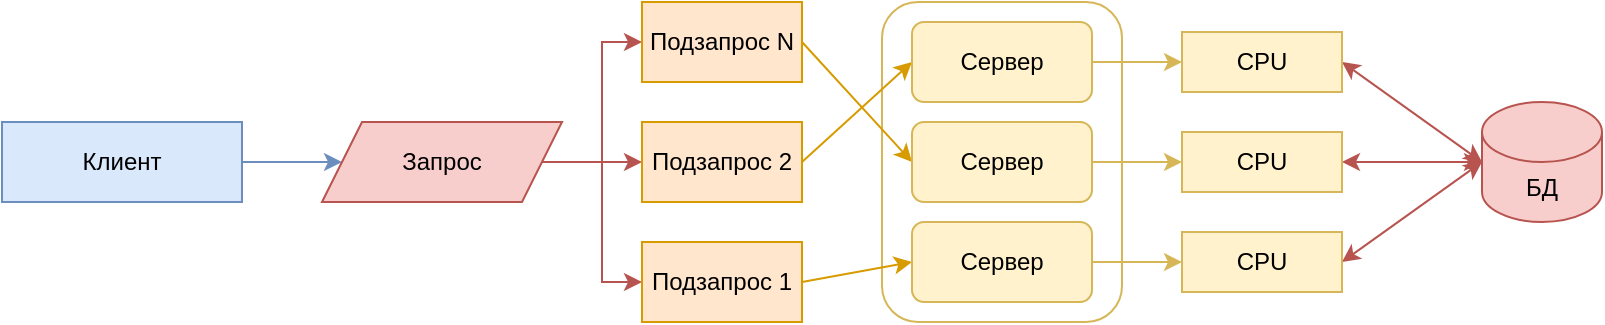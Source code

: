 <mxfile version="16.0.2" type="device"><diagram id="_BkT3M4JAzoVxBY-wEo7" name="Страница 1"><mxGraphModel dx="270" dy="649" grid="1" gridSize="10" guides="1" tooltips="1" connect="1" arrows="1" fold="1" page="1" pageScale="1" pageWidth="827" pageHeight="1169" math="0" shadow="0"><root><mxCell id="0"/><mxCell id="1" parent="0"/><mxCell id="sOVMIPrE8C23VUxdu5zD-6" value="" style="rounded=1;whiteSpace=wrap;html=1;fillColor=none;strokeColor=#d6b656;" parent="1" vertex="1"><mxGeometry x="560" y="180" width="120" height="160" as="geometry"/></mxCell><mxCell id="sOVMIPrE8C23VUxdu5zD-13" style="edgeStyle=none;rounded=0;orthogonalLoop=1;jettySize=auto;html=1;exitX=1;exitY=0.5;exitDx=0;exitDy=0;entryX=0;entryY=0.5;entryDx=0;entryDy=0;fillColor=#dae8fc;strokeColor=#6c8ebf;" parent="1" source="sOVMIPrE8C23VUxdu5zD-1" target="sOVMIPrE8C23VUxdu5zD-2" edge="1"><mxGeometry relative="1" as="geometry"/></mxCell><mxCell id="sOVMIPrE8C23VUxdu5zD-1" value="Клиент" style="rounded=0;whiteSpace=wrap;html=1;fillColor=#dae8fc;strokeColor=#6c8ebf;" parent="1" vertex="1"><mxGeometry x="120" y="240" width="120" height="40" as="geometry"/></mxCell><mxCell id="sOVMIPrE8C23VUxdu5zD-14" style="edgeStyle=orthogonalEdgeStyle;rounded=0;orthogonalLoop=1;jettySize=auto;html=1;exitX=1;exitY=0.5;exitDx=0;exitDy=0;entryX=0;entryY=0.5;entryDx=0;entryDy=0;fillColor=#f8cecc;strokeColor=#b85450;" parent="1" source="sOVMIPrE8C23VUxdu5zD-2" target="sOVMIPrE8C23VUxdu5zD-5" edge="1"><mxGeometry relative="1" as="geometry"/></mxCell><mxCell id="sOVMIPrE8C23VUxdu5zD-15" style="edgeStyle=orthogonalEdgeStyle;rounded=0;orthogonalLoop=1;jettySize=auto;html=1;exitX=1;exitY=0.5;exitDx=0;exitDy=0;entryX=0;entryY=0.5;entryDx=0;entryDy=0;fillColor=#f8cecc;strokeColor=#b85450;" parent="1" source="sOVMIPrE8C23VUxdu5zD-2" target="sOVMIPrE8C23VUxdu5zD-4" edge="1"><mxGeometry relative="1" as="geometry"/></mxCell><mxCell id="sOVMIPrE8C23VUxdu5zD-16" style="edgeStyle=orthogonalEdgeStyle;rounded=0;orthogonalLoop=1;jettySize=auto;html=1;exitX=1;exitY=0.5;exitDx=0;exitDy=0;entryX=0;entryY=0.5;entryDx=0;entryDy=0;fillColor=#f8cecc;strokeColor=#b85450;" parent="1" source="sOVMIPrE8C23VUxdu5zD-2" target="sOVMIPrE8C23VUxdu5zD-3" edge="1"><mxGeometry relative="1" as="geometry"/></mxCell><mxCell id="sOVMIPrE8C23VUxdu5zD-2" value="Запрос" style="shape=parallelogram;perimeter=parallelogramPerimeter;whiteSpace=wrap;html=1;fixedSize=1;fillColor=#f8cecc;strokeColor=#b85450;" parent="1" vertex="1"><mxGeometry x="280" y="240" width="120" height="40" as="geometry"/></mxCell><mxCell id="sOVMIPrE8C23VUxdu5zD-12" style="edgeStyle=none;rounded=0;orthogonalLoop=1;jettySize=auto;html=1;exitX=1;exitY=0.5;exitDx=0;exitDy=0;entryX=0;entryY=0.5;entryDx=0;entryDy=0;fillColor=#ffe6cc;strokeColor=#d79b00;" parent="1" source="sOVMIPrE8C23VUxdu5zD-3" target="sOVMIPrE8C23VUxdu5zD-9" edge="1"><mxGeometry relative="1" as="geometry"/></mxCell><mxCell id="sOVMIPrE8C23VUxdu5zD-3" value="Подзапрос 1" style="rounded=0;whiteSpace=wrap;html=1;fillColor=#ffe6cc;strokeColor=#d79b00;" parent="1" vertex="1"><mxGeometry x="440" y="300" width="80" height="40" as="geometry"/></mxCell><mxCell id="sOVMIPrE8C23VUxdu5zD-10" style="rounded=0;orthogonalLoop=1;jettySize=auto;html=1;exitX=1;exitY=0.5;exitDx=0;exitDy=0;entryX=0;entryY=0.5;entryDx=0;entryDy=0;fillColor=#ffe6cc;strokeColor=#d79b00;" parent="1" source="sOVMIPrE8C23VUxdu5zD-4" target="sOVMIPrE8C23VUxdu5zD-7" edge="1"><mxGeometry relative="1" as="geometry"/></mxCell><mxCell id="sOVMIPrE8C23VUxdu5zD-4" value="Подзапрос 2" style="rounded=0;whiteSpace=wrap;html=1;fillColor=#ffe6cc;strokeColor=#d79b00;" parent="1" vertex="1"><mxGeometry x="440" y="240" width="80" height="40" as="geometry"/></mxCell><mxCell id="sOVMIPrE8C23VUxdu5zD-11" style="edgeStyle=none;rounded=0;orthogonalLoop=1;jettySize=auto;html=1;exitX=1;exitY=0.5;exitDx=0;exitDy=0;entryX=0;entryY=0.5;entryDx=0;entryDy=0;fillColor=#ffe6cc;strokeColor=#d79b00;" parent="1" source="sOVMIPrE8C23VUxdu5zD-5" target="sOVMIPrE8C23VUxdu5zD-8" edge="1"><mxGeometry relative="1" as="geometry"/></mxCell><mxCell id="sOVMIPrE8C23VUxdu5zD-5" value="Подзапрос N" style="rounded=0;whiteSpace=wrap;html=1;fillColor=#ffe6cc;strokeColor=#d79b00;" parent="1" vertex="1"><mxGeometry x="440" y="180" width="80" height="40" as="geometry"/></mxCell><mxCell id="sOVMIPrE8C23VUxdu5zD-20" style="edgeStyle=orthogonalEdgeStyle;rounded=0;orthogonalLoop=1;jettySize=auto;html=1;exitX=1;exitY=0.5;exitDx=0;exitDy=0;entryX=0;entryY=0.5;entryDx=0;entryDy=0;fillColor=#fff2cc;strokeColor=#d6b656;" parent="1" source="sOVMIPrE8C23VUxdu5zD-7" target="sOVMIPrE8C23VUxdu5zD-17" edge="1"><mxGeometry relative="1" as="geometry"/></mxCell><mxCell id="sOVMIPrE8C23VUxdu5zD-7" value="Сервер" style="rounded=1;whiteSpace=wrap;html=1;fillColor=#fff2cc;strokeColor=#d6b656;" parent="1" vertex="1"><mxGeometry x="575" y="190" width="90" height="40" as="geometry"/></mxCell><mxCell id="sOVMIPrE8C23VUxdu5zD-21" style="edgeStyle=orthogonalEdgeStyle;rounded=0;orthogonalLoop=1;jettySize=auto;html=1;exitX=1;exitY=0.5;exitDx=0;exitDy=0;entryX=0;entryY=0.5;entryDx=0;entryDy=0;fillColor=#fff2cc;strokeColor=#d6b656;" parent="1" source="sOVMIPrE8C23VUxdu5zD-8" target="sOVMIPrE8C23VUxdu5zD-18" edge="1"><mxGeometry relative="1" as="geometry"/></mxCell><mxCell id="sOVMIPrE8C23VUxdu5zD-8" value="Сервер" style="rounded=1;whiteSpace=wrap;html=1;fillColor=#fff2cc;strokeColor=#d6b656;" parent="1" vertex="1"><mxGeometry x="575" y="240" width="90" height="40" as="geometry"/></mxCell><mxCell id="sOVMIPrE8C23VUxdu5zD-22" style="edgeStyle=orthogonalEdgeStyle;rounded=0;orthogonalLoop=1;jettySize=auto;html=1;exitX=1;exitY=0.5;exitDx=0;exitDy=0;entryX=0;entryY=0.5;entryDx=0;entryDy=0;fillColor=#fff2cc;strokeColor=#d6b656;" parent="1" source="sOVMIPrE8C23VUxdu5zD-9" target="sOVMIPrE8C23VUxdu5zD-19" edge="1"><mxGeometry relative="1" as="geometry"/></mxCell><mxCell id="sOVMIPrE8C23VUxdu5zD-9" value="Сервер" style="rounded=1;whiteSpace=wrap;html=1;fillColor=#fff2cc;strokeColor=#d6b656;" parent="1" vertex="1"><mxGeometry x="575" y="290" width="90" height="40" as="geometry"/></mxCell><mxCell id="sOVMIPrE8C23VUxdu5zD-24" style="rounded=0;orthogonalLoop=1;jettySize=auto;html=1;exitX=1;exitY=0.5;exitDx=0;exitDy=0;entryX=0;entryY=0.5;entryDx=0;entryDy=0;entryPerimeter=0;startArrow=classic;startFill=1;fillColor=#f8cecc;strokeColor=#b85450;" parent="1" source="sOVMIPrE8C23VUxdu5zD-17" target="sOVMIPrE8C23VUxdu5zD-23" edge="1"><mxGeometry relative="1" as="geometry"/></mxCell><mxCell id="sOVMIPrE8C23VUxdu5zD-17" value="CPU" style="rounded=0;whiteSpace=wrap;html=1;fillColor=#fff2cc;strokeColor=#d6b656;" parent="1" vertex="1"><mxGeometry x="710" y="195" width="80" height="30" as="geometry"/></mxCell><mxCell id="sOVMIPrE8C23VUxdu5zD-25" style="edgeStyle=none;rounded=0;orthogonalLoop=1;jettySize=auto;html=1;exitX=1;exitY=0.5;exitDx=0;exitDy=0;entryX=0;entryY=0.5;entryDx=0;entryDy=0;entryPerimeter=0;startArrow=classic;startFill=1;fillColor=#f8cecc;strokeColor=#b85450;" parent="1" source="sOVMIPrE8C23VUxdu5zD-18" target="sOVMIPrE8C23VUxdu5zD-23" edge="1"><mxGeometry relative="1" as="geometry"/></mxCell><mxCell id="sOVMIPrE8C23VUxdu5zD-18" value="CPU" style="rounded=0;whiteSpace=wrap;html=1;fillColor=#fff2cc;strokeColor=#d6b656;" parent="1" vertex="1"><mxGeometry x="710" y="245" width="80" height="30" as="geometry"/></mxCell><mxCell id="sOVMIPrE8C23VUxdu5zD-26" style="edgeStyle=none;rounded=0;orthogonalLoop=1;jettySize=auto;html=1;exitX=1;exitY=0.5;exitDx=0;exitDy=0;entryX=0;entryY=0.5;entryDx=0;entryDy=0;entryPerimeter=0;startArrow=classic;startFill=1;fillColor=#f8cecc;strokeColor=#b85450;" parent="1" source="sOVMIPrE8C23VUxdu5zD-19" target="sOVMIPrE8C23VUxdu5zD-23" edge="1"><mxGeometry relative="1" as="geometry"/></mxCell><mxCell id="sOVMIPrE8C23VUxdu5zD-19" value="CPU" style="rounded=0;whiteSpace=wrap;html=1;fillColor=#fff2cc;strokeColor=#d6b656;" parent="1" vertex="1"><mxGeometry x="710" y="295" width="80" height="30" as="geometry"/></mxCell><mxCell id="sOVMIPrE8C23VUxdu5zD-23" value="БД" style="shape=cylinder3;whiteSpace=wrap;html=1;boundedLbl=1;backgroundOutline=1;size=15;fillColor=#f8cecc;strokeColor=#b85450;" parent="1" vertex="1"><mxGeometry x="860" y="230" width="60" height="60" as="geometry"/></mxCell></root></mxGraphModel></diagram></mxfile>
